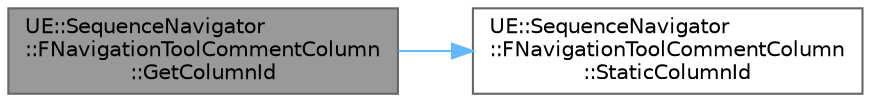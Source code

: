 digraph "UE::SequenceNavigator::FNavigationToolCommentColumn::GetColumnId"
{
 // INTERACTIVE_SVG=YES
 // LATEX_PDF_SIZE
  bgcolor="transparent";
  edge [fontname=Helvetica,fontsize=10,labelfontname=Helvetica,labelfontsize=10];
  node [fontname=Helvetica,fontsize=10,shape=box,height=0.2,width=0.4];
  rankdir="LR";
  Node1 [id="Node000001",label="UE::SequenceNavigator\l::FNavigationToolCommentColumn\l::GetColumnId",height=0.2,width=0.4,color="gray40", fillcolor="grey60", style="filled", fontcolor="black",tooltip=" "];
  Node1 -> Node2 [id="edge1_Node000001_Node000002",color="steelblue1",style="solid",tooltip=" "];
  Node2 [id="Node000002",label="UE::SequenceNavigator\l::FNavigationToolCommentColumn\l::StaticColumnId",height=0.2,width=0.4,color="grey40", fillcolor="white", style="filled",URL="$d7/d58/classUE_1_1SequenceNavigator_1_1FNavigationToolCommentColumn.html#ae257c06c2bc1dc1a9c4410fbaf77e69b",tooltip=" "];
}
